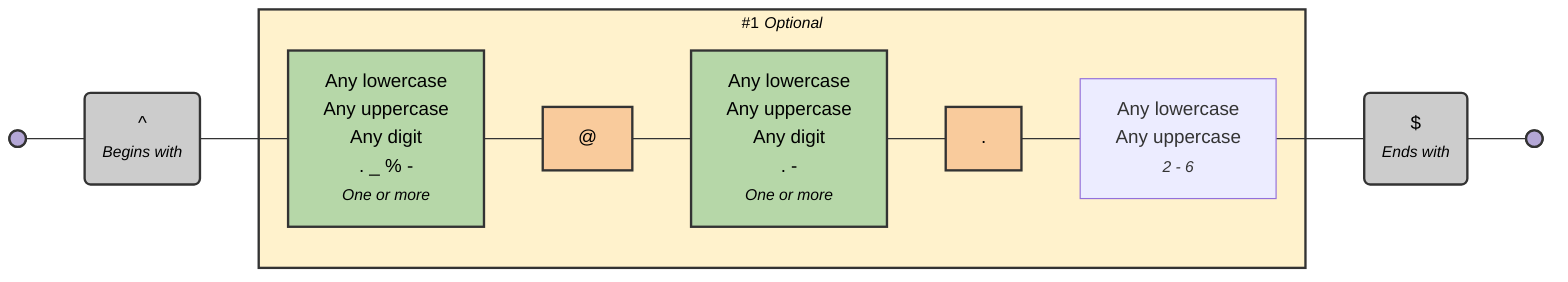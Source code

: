 %% /^([a-zA-Z0-9._%-]+@[a-zA-Z0-9.-]+\.[a-zA-Z]{2,6})*$/
%% email

graph LR
    %% Nodes
    start@{ shape: f-circ, label: "Start" };
    fin@{ shape: f-circ, label: "End" };

    start_of_line("^<br><i><small>Begins with</small></i>");
    prefix["Any lowercase<br>Any uppercase<br>Any digit<br>. _ % -<br><i><small>One or more</small></i>"];
    at["@"];
    domain["Any lowercase<br>Any uppercase<br>Any digit<br>. -<br><i><small>One or more</small></i>"];
    dot["."];
    tld["Any lowercase<br>Any uppercase<br><i><small>2 - 6</small></i>"];
    end_of_line("$<br><i><small>Ends with</small></i>");

    %% Subgraphs
    subgraph group_1 ["<small>#1</small> <i><small>Optional</small></i>"];
        prefix
        at
        domain
        dot
        tld
    end

    %% Edges
    start --- start_of_line;
    start_of_line --- prefix;
    prefix --- at;
    at --- domain;
    domain --- dot;
    dot --- tld;
    tld --- end_of_line;
    end_of_line --- fin;

    %% Styling Definitions
    %% Node Styling
    classDef circle fill:#B4A7D6,stroke:#333,stroke-width:2px,color:black;
    classDef zeroOrMore fill:#FFE599,stroke:#333,stroke-width:2px,color:black;
    classDef oneOrMore fill:#B6D7A8,stroke:#333,stroke-width:2px,color:black;
    classDef zeroOrOne fill:#A2C4C9,stroke:#333,stroke-width:2px,color:black;
    classDef range fill:#76A5AF,stroke:#333,stroke-width:2px,color:black;
    classDef oneOf fill:#F6B26B,stroke:#333,stroke-width:2px,color:black;
    classDef noneOf fill:#E06666,stroke:#333,stroke-width:2px,color:black;
    classDef literal fill:#F9CB9C,stroke:#333,stroke-width:2px,color:black;
    classDef terminator fill:#CCCCCC,stroke:#333,stroke-width:2px,color:black;

    %% Group Styling
    classDef captureGroup fill:#FFF2CC,stroke:#333,stroke-width:2px,color:black;
    classDef namedCaptureGroup fill:#D9EAD3,stroke:#333,stroke-width:2px,color:black;
    classDef nonCapturingGroup fill:#CFE2F3,stroke:#333,stroke-width:2px,color:black;
    classDef positiveLookahead fill:#D5A6BD,stroke:#333,stroke-width:2px,color:black;
    classDef negativeLookahead fill:#A4C2F4,stroke:#333,stroke-width:2px,color:black;
    classDef positiveLookbehind fill:#B7B7B7,stroke:#333,stroke-width:2px,color:black;
    classDef negativeLookbehind fill:#EAD1DC,stroke:#333,stroke-width:2px,color:black;
    classDef optionalGroup fill:#D9D2E9,stroke:#333,stroke-width:2px,color:black;

    %% Apply Styling Classes
    %% Node Classes
    class start,fin circle;
    class start_of_line,end_of_line terminator;
    class at,dot literal;
    class prefix,domain oneOrMore;
    class tld twoOrMore;

    %% Group Classes
    class group_1 captureGroup;